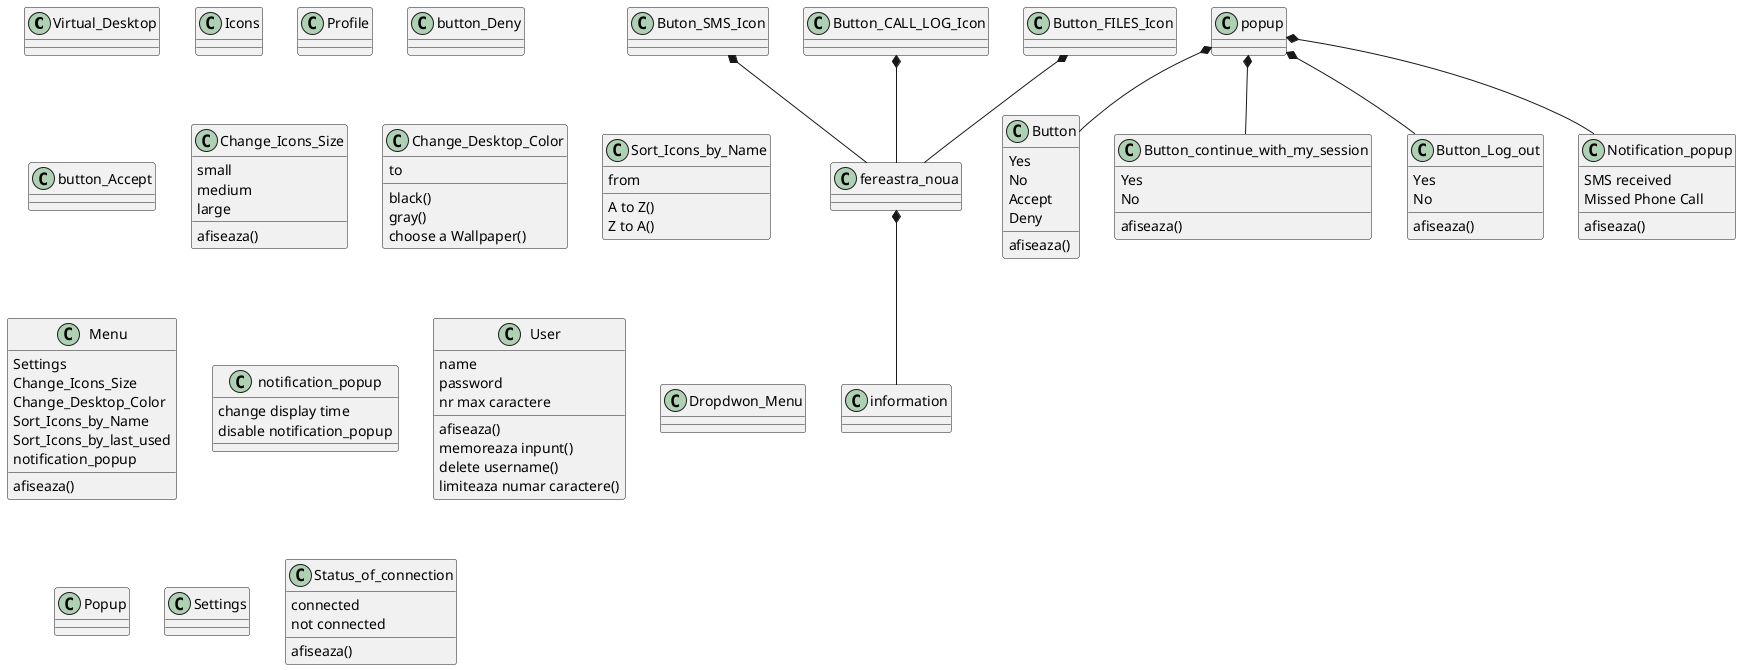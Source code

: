@startuml
class Virtual_Desktop {
}
class Icons {
}
class Buton_SMS_Icon {
}
class Button_CALL_LOG_Icon {
}
class Button_FILES_Icon {
}
class Profile {
}
class button_Deny {
}
class button_Accept
popup *-- Button
popup *-- Button_continue_with_my_session
popup *-- Button_Log_out
popup *-- Notification_popup

class Button_Log_out {
afiseaza()
Yes
No
}
class Button_continue_with_my_session {
afiseaza()
Yes
No
}

class Change_Icons_Size {
small
medium
large
afiseaza()
}

class Change_Desktop_Color {
to
black()
gray()
choose a Wallpaper()
}

class Sort_Icons_by_Name {
from
A to Z()
Z to A()
}

class Menu{
Settings
afiseaza()
Change_Icons_Size
Change_Desktop_Color
Sort_Icons_by_Name
Sort_Icons_by_last_used
notification_popup
}


class notification_popup {
change display time
disable notification_popup
}

class User {
name
password
nr max caractere
afiseaza()
memoreaza inpunt()
delete username()
limiteaza numar caractere()
}
class Dropdwon_Menu {
}
class Popup {

}
class Settings {
}
class Status_of_connection {
connected
not connected
afiseaza()
}
class fereastra_noua {
}
class Button {
Yes
No
Accept
Deny
afiseaza()
}

class Notification_popup {
SMS received
Missed Phone Call
afiseaza()
}
class information
fereastra_noua *-- information
Buton_SMS_Icon *-- fereastra_noua
Button_CALL_LOG_Icon *-- fereastra_noua
Button_FILES_Icon *-- fereastra_noua

@enduml